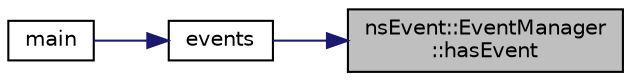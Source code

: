 digraph "nsEvent::EventManager::hasEvent"
{
 // LATEX_PDF_SIZE
  edge [fontname="Helvetica",fontsize="10",labelfontname="Helvetica",labelfontsize="10"];
  node [fontname="Helvetica",fontsize="10",shape=record];
  rankdir="RL";
  Node1 [label="nsEvent::EventManager\l::hasEvent",height=0.2,width=0.4,color="black", fillcolor="grey75", style="filled", fontcolor="black",tooltip="Vérifie si un événement doit être traité"];
  Node1 -> Node2 [dir="back",color="midnightblue",fontsize="10",style="solid",fontname="Helvetica"];
  Node2 [label="events",height=0.2,width=0.4,color="black", fillcolor="white", style="filled",URL="$_min_g_l2_2examples_204-_souris_2main_8cpp.html#a046cb13499b350b9cfa15afc669e9707",tooltip=" "];
  Node2 -> Node3 [dir="back",color="midnightblue",fontsize="10",style="solid",fontname="Helvetica"];
  Node3 [label="main",height=0.2,width=0.4,color="black", fillcolor="white", style="filled",URL="$_min_g_l2_2examples_204-_souris_2main_8cpp.html#ae66f6b31b5ad750f1fe042a706a4e3d4",tooltip=" "];
}
